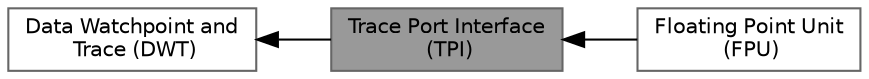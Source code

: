 digraph "Trace Port Interface (TPI)"
{
 // LATEX_PDF_SIZE
  bgcolor="transparent";
  edge [fontname=Helvetica,fontsize=10,labelfontname=Helvetica,labelfontsize=10];
  node [fontname=Helvetica,fontsize=10,shape=box,height=0.2,width=0.4];
  rankdir=LR;
  Node2 [id="Node000002",label="Data Watchpoint and\l Trace (DWT)",height=0.2,width=0.4,color="grey40", fillcolor="white", style="filled",URL="$group___c_m_s_i_s___d_w_t.html",tooltip="Type definitions for the Data Watchpoint and Trace (DWT)"];
  Node3 [id="Node000003",label="Floating Point Unit\l (FPU)",height=0.2,width=0.4,color="grey40", fillcolor="white", style="filled",URL="$group___c_m_s_i_s___f_p_u.html",tooltip="Type definitions for the Floating Point Unit (FPU)"];
  Node1 [id="Node000001",label="Trace Port Interface\l (TPI)",height=0.2,width=0.4,color="gray40", fillcolor="grey60", style="filled", fontcolor="black",tooltip="Type definitions for the Trace Port Interface (TPI)"];
  Node2->Node1 [shape=plaintext, dir="back", style="solid"];
  Node1->Node3 [shape=plaintext, dir="back", style="solid"];
}
